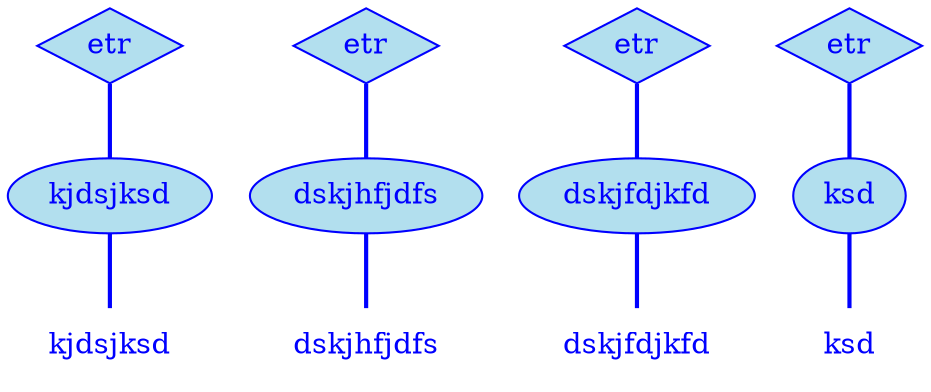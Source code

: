 digraph g {
	node [label="\N"];
	graph [bb="0,0,426,180"];
	"mc1s1_t1#token84" [label=kjdsjksd, shape=plaintext, fillcolor=lightblue2, fontcolor=blue, pos="48,18", width="0.97", height="0.50"];
	"mc1s1_W1#wordmc1s1_t1#token" [label=kjdsjksd, shape=ellipse, fillcolor=lightblue2, fontcolor=blue, color=blue, style=filled, pos="48,90", width="1.33", height="0.50"];
	"mc1s1_P11#pos" [label=etr, shape=diamond, fillcolor=lightblue2, fontcolor=blue, color=blue, style=filled, pos="48,162", width="0.75", height="0.50"];
	"mc1s1_t3#token87" [label=dskjhfjdfs, shape=plaintext, fillcolor=lightblue2, fontcolor=blue, pos="169,18", width="1.11", height="0.50"];
	"mc1s1_W2#wordmc1s1_t3#token" [label=dskjhfjdfs, shape=ellipse, fillcolor=lightblue2, fontcolor=blue, color=blue, style=filled, pos="169,90", width="1.53", height="0.50"];
	"mc1s1_P36#pos" [label=etr, shape=diamond, fillcolor=lightblue2, fontcolor=blue, color=blue, style=filled, pos="169,162", width="0.75", height="0.50"];
	"mc1s1_t5#token78" [label=dskjfdjkfd, shape=plaintext, fillcolor=lightblue2, fontcolor=blue, pos="298,18", width="1.11", height="0.50"];
	"mc1s1_W3#wordmc1s1_t5#token" [label=dskjfdjkfd, shape=ellipse, fillcolor=lightblue2, fontcolor=blue, color=blue, style=filled, pos="298,90", width="1.56", height="0.50"];
	"mc1s1_P61#pos" [label=etr, shape=diamond, fillcolor=lightblue2, fontcolor=blue, color=blue, style=filled, pos="298,162", width="0.75", height="0.50"];
	"mc1s1_t7#token16" [label=ksd, shape=plaintext, fillcolor=lightblue2, fontcolor=blue, pos="399,18", width="0.75", height="0.50"];
	"mc1s1_W4#wordmc1s1_t7#token" [label=ksd, shape=ellipse, fillcolor=lightblue2, fontcolor=blue, color=blue, style=filled, pos="399,90", width="0.75", height="0.50"];
	"mc1s1_P86#pos" [label=etr, shape=diamond, fillcolor=lightblue2, fontcolor=blue, color=blue, style=filled, pos="399,162", width="0.75", height="0.50"];
	"mc1s1_W1#wordmc1s1_t1#token" -> "mc1s1_t1#token84" [arrowhead=none, color=blue, fontcolor=blue, style=bold, minlen=1, pos="48,72 48,61 48,47 48,36"];
	"mc1s1_P11#pos" -> "mc1s1_W1#wordmc1s1_t1#token" [arrowhead=none, color=blue, fontcolor=blue, style=bold, minlen=1, pos="48,144 48,133 48,119 48,108"];
	"mc1s1_W2#wordmc1s1_t3#token" -> "mc1s1_t3#token87" [arrowhead=none, color=blue, fontcolor=blue, style=bold, minlen=1, pos="169,72 169,61 169,47 169,36"];
	"mc1s1_P36#pos" -> "mc1s1_W2#wordmc1s1_t3#token" [arrowhead=none, color=blue, fontcolor=blue, style=bold, minlen=1, pos="169,144 169,133 169,119 169,108"];
	"mc1s1_W3#wordmc1s1_t5#token" -> "mc1s1_t5#token78" [arrowhead=none, color=blue, fontcolor=blue, style=bold, minlen=1, pos="298,72 298,61 298,47 298,36"];
	"mc1s1_P61#pos" -> "mc1s1_W3#wordmc1s1_t5#token" [arrowhead=none, color=blue, fontcolor=blue, style=bold, minlen=1, pos="298,144 298,133 298,119 298,108"];
	"mc1s1_W4#wordmc1s1_t7#token" -> "mc1s1_t7#token16" [arrowhead=none, color=blue, fontcolor=blue, style=bold, minlen=1, pos="399,72 399,61 399,47 399,36"];
	"mc1s1_P86#pos" -> "mc1s1_W4#wordmc1s1_t7#token" [arrowhead=none, color=blue, fontcolor=blue, style=bold, minlen=1, pos="399,144 399,133 399,119 399,108"];
}

